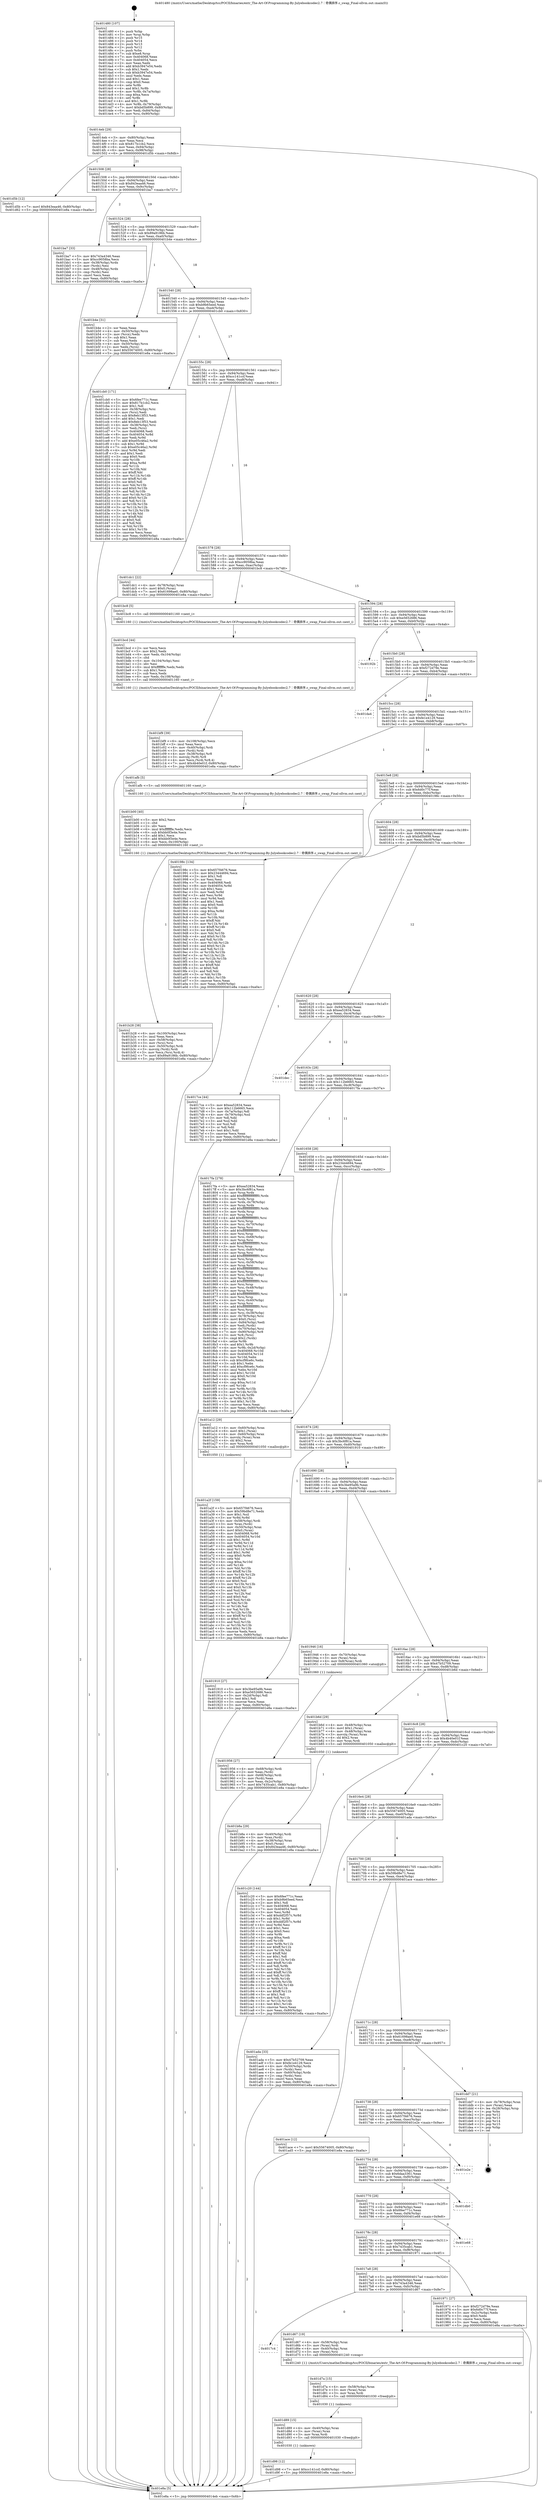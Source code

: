 digraph "0x401480" {
  label = "0x401480 (/mnt/c/Users/mathe/Desktop/tcc/POCII/binaries/extr_The-Art-Of-Programming-By-Julyebookcodec2.7：奇偶排序.c_swap_Final-ollvm.out::main(0))"
  labelloc = "t"
  node[shape=record]

  Entry [label="",width=0.3,height=0.3,shape=circle,fillcolor=black,style=filled]
  "0x4014eb" [label="{
     0x4014eb [29]\l
     | [instrs]\l
     &nbsp;&nbsp;0x4014eb \<+3\>: mov -0x80(%rbp),%eax\l
     &nbsp;&nbsp;0x4014ee \<+2\>: mov %eax,%ecx\l
     &nbsp;&nbsp;0x4014f0 \<+6\>: sub $0x817b1cb2,%ecx\l
     &nbsp;&nbsp;0x4014f6 \<+6\>: mov %eax,-0x94(%rbp)\l
     &nbsp;&nbsp;0x4014fc \<+6\>: mov %ecx,-0x98(%rbp)\l
     &nbsp;&nbsp;0x401502 \<+6\>: je 0000000000401d5b \<main+0x8db\>\l
  }"]
  "0x401d5b" [label="{
     0x401d5b [12]\l
     | [instrs]\l
     &nbsp;&nbsp;0x401d5b \<+7\>: movl $0x843eaa46,-0x80(%rbp)\l
     &nbsp;&nbsp;0x401d62 \<+5\>: jmp 0000000000401e8a \<main+0xa0a\>\l
  }"]
  "0x401508" [label="{
     0x401508 [28]\l
     | [instrs]\l
     &nbsp;&nbsp;0x401508 \<+5\>: jmp 000000000040150d \<main+0x8d\>\l
     &nbsp;&nbsp;0x40150d \<+6\>: mov -0x94(%rbp),%eax\l
     &nbsp;&nbsp;0x401513 \<+5\>: sub $0x843eaa46,%eax\l
     &nbsp;&nbsp;0x401518 \<+6\>: mov %eax,-0x9c(%rbp)\l
     &nbsp;&nbsp;0x40151e \<+6\>: je 0000000000401ba7 \<main+0x727\>\l
  }"]
  Exit [label="",width=0.3,height=0.3,shape=circle,fillcolor=black,style=filled,peripheries=2]
  "0x401ba7" [label="{
     0x401ba7 [33]\l
     | [instrs]\l
     &nbsp;&nbsp;0x401ba7 \<+5\>: mov $0x743a4346,%eax\l
     &nbsp;&nbsp;0x401bac \<+5\>: mov $0xcc9058ba,%ecx\l
     &nbsp;&nbsp;0x401bb1 \<+4\>: mov -0x38(%rbp),%rdx\l
     &nbsp;&nbsp;0x401bb5 \<+2\>: mov (%rdx),%esi\l
     &nbsp;&nbsp;0x401bb7 \<+4\>: mov -0x48(%rbp),%rdx\l
     &nbsp;&nbsp;0x401bbb \<+2\>: cmp (%rdx),%esi\l
     &nbsp;&nbsp;0x401bbd \<+3\>: cmovl %ecx,%eax\l
     &nbsp;&nbsp;0x401bc0 \<+3\>: mov %eax,-0x80(%rbp)\l
     &nbsp;&nbsp;0x401bc3 \<+5\>: jmp 0000000000401e8a \<main+0xa0a\>\l
  }"]
  "0x401524" [label="{
     0x401524 [28]\l
     | [instrs]\l
     &nbsp;&nbsp;0x401524 \<+5\>: jmp 0000000000401529 \<main+0xa9\>\l
     &nbsp;&nbsp;0x401529 \<+6\>: mov -0x94(%rbp),%eax\l
     &nbsp;&nbsp;0x40152f \<+5\>: sub $0x89a9186b,%eax\l
     &nbsp;&nbsp;0x401534 \<+6\>: mov %eax,-0xa0(%rbp)\l
     &nbsp;&nbsp;0x40153a \<+6\>: je 0000000000401b4e \<main+0x6ce\>\l
  }"]
  "0x401d98" [label="{
     0x401d98 [12]\l
     | [instrs]\l
     &nbsp;&nbsp;0x401d98 \<+7\>: movl $0xcc141ccf,-0x80(%rbp)\l
     &nbsp;&nbsp;0x401d9f \<+5\>: jmp 0000000000401e8a \<main+0xa0a\>\l
  }"]
  "0x401b4e" [label="{
     0x401b4e [31]\l
     | [instrs]\l
     &nbsp;&nbsp;0x401b4e \<+2\>: xor %eax,%eax\l
     &nbsp;&nbsp;0x401b50 \<+4\>: mov -0x50(%rbp),%rcx\l
     &nbsp;&nbsp;0x401b54 \<+2\>: mov (%rcx),%edx\l
     &nbsp;&nbsp;0x401b56 \<+3\>: sub $0x1,%eax\l
     &nbsp;&nbsp;0x401b59 \<+2\>: sub %eax,%edx\l
     &nbsp;&nbsp;0x401b5b \<+4\>: mov -0x50(%rbp),%rcx\l
     &nbsp;&nbsp;0x401b5f \<+2\>: mov %edx,(%rcx)\l
     &nbsp;&nbsp;0x401b61 \<+7\>: movl $0x55674005,-0x80(%rbp)\l
     &nbsp;&nbsp;0x401b68 \<+5\>: jmp 0000000000401e8a \<main+0xa0a\>\l
  }"]
  "0x401540" [label="{
     0x401540 [28]\l
     | [instrs]\l
     &nbsp;&nbsp;0x401540 \<+5\>: jmp 0000000000401545 \<main+0xc5\>\l
     &nbsp;&nbsp;0x401545 \<+6\>: mov -0x94(%rbp),%eax\l
     &nbsp;&nbsp;0x40154b \<+5\>: sub $0xb9b65eed,%eax\l
     &nbsp;&nbsp;0x401550 \<+6\>: mov %eax,-0xa4(%rbp)\l
     &nbsp;&nbsp;0x401556 \<+6\>: je 0000000000401cb0 \<main+0x830\>\l
  }"]
  "0x401d89" [label="{
     0x401d89 [15]\l
     | [instrs]\l
     &nbsp;&nbsp;0x401d89 \<+4\>: mov -0x40(%rbp),%rax\l
     &nbsp;&nbsp;0x401d8d \<+3\>: mov (%rax),%rax\l
     &nbsp;&nbsp;0x401d90 \<+3\>: mov %rax,%rdi\l
     &nbsp;&nbsp;0x401d93 \<+5\>: call 0000000000401030 \<free@plt\>\l
     | [calls]\l
     &nbsp;&nbsp;0x401030 \{1\} (unknown)\l
  }"]
  "0x401cb0" [label="{
     0x401cb0 [171]\l
     | [instrs]\l
     &nbsp;&nbsp;0x401cb0 \<+5\>: mov $0x6fee771c,%eax\l
     &nbsp;&nbsp;0x401cb5 \<+5\>: mov $0x817b1cb2,%ecx\l
     &nbsp;&nbsp;0x401cba \<+2\>: mov $0x1,%dl\l
     &nbsp;&nbsp;0x401cbc \<+4\>: mov -0x38(%rbp),%rsi\l
     &nbsp;&nbsp;0x401cc0 \<+2\>: mov (%rsi),%edi\l
     &nbsp;&nbsp;0x401cc2 \<+6\>: sub $0x8eb13f53,%edi\l
     &nbsp;&nbsp;0x401cc8 \<+3\>: add $0x1,%edi\l
     &nbsp;&nbsp;0x401ccb \<+6\>: add $0x8eb13f53,%edi\l
     &nbsp;&nbsp;0x401cd1 \<+4\>: mov -0x38(%rbp),%rsi\l
     &nbsp;&nbsp;0x401cd5 \<+2\>: mov %edi,(%rsi)\l
     &nbsp;&nbsp;0x401cd7 \<+7\>: mov 0x404068,%edi\l
     &nbsp;&nbsp;0x401cde \<+8\>: mov 0x404054,%r8d\l
     &nbsp;&nbsp;0x401ce6 \<+3\>: mov %edi,%r9d\l
     &nbsp;&nbsp;0x401ce9 \<+7\>: add $0xe05c46a2,%r9d\l
     &nbsp;&nbsp;0x401cf0 \<+4\>: sub $0x1,%r9d\l
     &nbsp;&nbsp;0x401cf4 \<+7\>: sub $0xe05c46a2,%r9d\l
     &nbsp;&nbsp;0x401cfb \<+4\>: imul %r9d,%edi\l
     &nbsp;&nbsp;0x401cff \<+3\>: and $0x1,%edi\l
     &nbsp;&nbsp;0x401d02 \<+3\>: cmp $0x0,%edi\l
     &nbsp;&nbsp;0x401d05 \<+4\>: sete %r10b\l
     &nbsp;&nbsp;0x401d09 \<+4\>: cmp $0xa,%r8d\l
     &nbsp;&nbsp;0x401d0d \<+4\>: setl %r11b\l
     &nbsp;&nbsp;0x401d11 \<+3\>: mov %r10b,%bl\l
     &nbsp;&nbsp;0x401d14 \<+3\>: xor $0xff,%bl\l
     &nbsp;&nbsp;0x401d17 \<+3\>: mov %r11b,%r14b\l
     &nbsp;&nbsp;0x401d1a \<+4\>: xor $0xff,%r14b\l
     &nbsp;&nbsp;0x401d1e \<+3\>: xor $0x0,%dl\l
     &nbsp;&nbsp;0x401d21 \<+3\>: mov %bl,%r15b\l
     &nbsp;&nbsp;0x401d24 \<+4\>: and $0x0,%r15b\l
     &nbsp;&nbsp;0x401d28 \<+3\>: and %dl,%r10b\l
     &nbsp;&nbsp;0x401d2b \<+3\>: mov %r14b,%r12b\l
     &nbsp;&nbsp;0x401d2e \<+4\>: and $0x0,%r12b\l
     &nbsp;&nbsp;0x401d32 \<+3\>: and %dl,%r11b\l
     &nbsp;&nbsp;0x401d35 \<+3\>: or %r10b,%r15b\l
     &nbsp;&nbsp;0x401d38 \<+3\>: or %r11b,%r12b\l
     &nbsp;&nbsp;0x401d3b \<+3\>: xor %r12b,%r15b\l
     &nbsp;&nbsp;0x401d3e \<+3\>: or %r14b,%bl\l
     &nbsp;&nbsp;0x401d41 \<+3\>: xor $0xff,%bl\l
     &nbsp;&nbsp;0x401d44 \<+3\>: or $0x0,%dl\l
     &nbsp;&nbsp;0x401d47 \<+2\>: and %dl,%bl\l
     &nbsp;&nbsp;0x401d49 \<+3\>: or %bl,%r15b\l
     &nbsp;&nbsp;0x401d4c \<+4\>: test $0x1,%r15b\l
     &nbsp;&nbsp;0x401d50 \<+3\>: cmovne %ecx,%eax\l
     &nbsp;&nbsp;0x401d53 \<+3\>: mov %eax,-0x80(%rbp)\l
     &nbsp;&nbsp;0x401d56 \<+5\>: jmp 0000000000401e8a \<main+0xa0a\>\l
  }"]
  "0x40155c" [label="{
     0x40155c [28]\l
     | [instrs]\l
     &nbsp;&nbsp;0x40155c \<+5\>: jmp 0000000000401561 \<main+0xe1\>\l
     &nbsp;&nbsp;0x401561 \<+6\>: mov -0x94(%rbp),%eax\l
     &nbsp;&nbsp;0x401567 \<+5\>: sub $0xcc141ccf,%eax\l
     &nbsp;&nbsp;0x40156c \<+6\>: mov %eax,-0xa8(%rbp)\l
     &nbsp;&nbsp;0x401572 \<+6\>: je 0000000000401dc1 \<main+0x941\>\l
  }"]
  "0x401d7a" [label="{
     0x401d7a [15]\l
     | [instrs]\l
     &nbsp;&nbsp;0x401d7a \<+4\>: mov -0x58(%rbp),%rax\l
     &nbsp;&nbsp;0x401d7e \<+3\>: mov (%rax),%rax\l
     &nbsp;&nbsp;0x401d81 \<+3\>: mov %rax,%rdi\l
     &nbsp;&nbsp;0x401d84 \<+5\>: call 0000000000401030 \<free@plt\>\l
     | [calls]\l
     &nbsp;&nbsp;0x401030 \{1\} (unknown)\l
  }"]
  "0x401dc1" [label="{
     0x401dc1 [22]\l
     | [instrs]\l
     &nbsp;&nbsp;0x401dc1 \<+4\>: mov -0x78(%rbp),%rax\l
     &nbsp;&nbsp;0x401dc5 \<+6\>: movl $0x0,(%rax)\l
     &nbsp;&nbsp;0x401dcb \<+7\>: movl $0x61698ae0,-0x80(%rbp)\l
     &nbsp;&nbsp;0x401dd2 \<+5\>: jmp 0000000000401e8a \<main+0xa0a\>\l
  }"]
  "0x401578" [label="{
     0x401578 [28]\l
     | [instrs]\l
     &nbsp;&nbsp;0x401578 \<+5\>: jmp 000000000040157d \<main+0xfd\>\l
     &nbsp;&nbsp;0x40157d \<+6\>: mov -0x94(%rbp),%eax\l
     &nbsp;&nbsp;0x401583 \<+5\>: sub $0xcc9058ba,%eax\l
     &nbsp;&nbsp;0x401588 \<+6\>: mov %eax,-0xac(%rbp)\l
     &nbsp;&nbsp;0x40158e \<+6\>: je 0000000000401bc8 \<main+0x748\>\l
  }"]
  "0x4017c4" [label="{
     0x4017c4\l
  }", style=dashed]
  "0x401bc8" [label="{
     0x401bc8 [5]\l
     | [instrs]\l
     &nbsp;&nbsp;0x401bc8 \<+5\>: call 0000000000401160 \<next_i\>\l
     | [calls]\l
     &nbsp;&nbsp;0x401160 \{1\} (/mnt/c/Users/mathe/Desktop/tcc/POCII/binaries/extr_The-Art-Of-Programming-By-Julyebookcodec2.7：奇偶排序.c_swap_Final-ollvm.out::next_i)\l
  }"]
  "0x401594" [label="{
     0x401594 [28]\l
     | [instrs]\l
     &nbsp;&nbsp;0x401594 \<+5\>: jmp 0000000000401599 \<main+0x119\>\l
     &nbsp;&nbsp;0x401599 \<+6\>: mov -0x94(%rbp),%eax\l
     &nbsp;&nbsp;0x40159f \<+5\>: sub $0xe5652686,%eax\l
     &nbsp;&nbsp;0x4015a4 \<+6\>: mov %eax,-0xb0(%rbp)\l
     &nbsp;&nbsp;0x4015aa \<+6\>: je 000000000040192b \<main+0x4ab\>\l
  }"]
  "0x401d67" [label="{
     0x401d67 [19]\l
     | [instrs]\l
     &nbsp;&nbsp;0x401d67 \<+4\>: mov -0x58(%rbp),%rax\l
     &nbsp;&nbsp;0x401d6b \<+3\>: mov (%rax),%rdi\l
     &nbsp;&nbsp;0x401d6e \<+4\>: mov -0x40(%rbp),%rax\l
     &nbsp;&nbsp;0x401d72 \<+3\>: mov (%rax),%rsi\l
     &nbsp;&nbsp;0x401d75 \<+5\>: call 0000000000401240 \<swap\>\l
     | [calls]\l
     &nbsp;&nbsp;0x401240 \{1\} (/mnt/c/Users/mathe/Desktop/tcc/POCII/binaries/extr_The-Art-Of-Programming-By-Julyebookcodec2.7：奇偶排序.c_swap_Final-ollvm.out::swap)\l
  }"]
  "0x40192b" [label="{
     0x40192b\l
  }", style=dashed]
  "0x4015b0" [label="{
     0x4015b0 [28]\l
     | [instrs]\l
     &nbsp;&nbsp;0x4015b0 \<+5\>: jmp 00000000004015b5 \<main+0x135\>\l
     &nbsp;&nbsp;0x4015b5 \<+6\>: mov -0x94(%rbp),%eax\l
     &nbsp;&nbsp;0x4015bb \<+5\>: sub $0xf272d79e,%eax\l
     &nbsp;&nbsp;0x4015c0 \<+6\>: mov %eax,-0xb4(%rbp)\l
     &nbsp;&nbsp;0x4015c6 \<+6\>: je 0000000000401da4 \<main+0x924\>\l
  }"]
  "0x401bf9" [label="{
     0x401bf9 [39]\l
     | [instrs]\l
     &nbsp;&nbsp;0x401bf9 \<+6\>: mov -0x108(%rbp),%ecx\l
     &nbsp;&nbsp;0x401bff \<+3\>: imul %eax,%ecx\l
     &nbsp;&nbsp;0x401c02 \<+4\>: mov -0x40(%rbp),%rdi\l
     &nbsp;&nbsp;0x401c06 \<+3\>: mov (%rdi),%rdi\l
     &nbsp;&nbsp;0x401c09 \<+4\>: mov -0x38(%rbp),%r8\l
     &nbsp;&nbsp;0x401c0d \<+3\>: movslq (%r8),%r8\l
     &nbsp;&nbsp;0x401c10 \<+4\>: mov %ecx,(%rdi,%r8,4)\l
     &nbsp;&nbsp;0x401c14 \<+7\>: movl $0x4b40e01f,-0x80(%rbp)\l
     &nbsp;&nbsp;0x401c1b \<+5\>: jmp 0000000000401e8a \<main+0xa0a\>\l
  }"]
  "0x401da4" [label="{
     0x401da4\l
  }", style=dashed]
  "0x4015cc" [label="{
     0x4015cc [28]\l
     | [instrs]\l
     &nbsp;&nbsp;0x4015cc \<+5\>: jmp 00000000004015d1 \<main+0x151\>\l
     &nbsp;&nbsp;0x4015d1 \<+6\>: mov -0x94(%rbp),%eax\l
     &nbsp;&nbsp;0x4015d7 \<+5\>: sub $0xfe1e4129,%eax\l
     &nbsp;&nbsp;0x4015dc \<+6\>: mov %eax,-0xb8(%rbp)\l
     &nbsp;&nbsp;0x4015e2 \<+6\>: je 0000000000401afb \<main+0x67b\>\l
  }"]
  "0x401bcd" [label="{
     0x401bcd [44]\l
     | [instrs]\l
     &nbsp;&nbsp;0x401bcd \<+2\>: xor %ecx,%ecx\l
     &nbsp;&nbsp;0x401bcf \<+5\>: mov $0x2,%edx\l
     &nbsp;&nbsp;0x401bd4 \<+6\>: mov %edx,-0x104(%rbp)\l
     &nbsp;&nbsp;0x401bda \<+1\>: cltd\l
     &nbsp;&nbsp;0x401bdb \<+6\>: mov -0x104(%rbp),%esi\l
     &nbsp;&nbsp;0x401be1 \<+2\>: idiv %esi\l
     &nbsp;&nbsp;0x401be3 \<+6\>: imul $0xfffffffe,%edx,%edx\l
     &nbsp;&nbsp;0x401be9 \<+3\>: sub $0x1,%ecx\l
     &nbsp;&nbsp;0x401bec \<+2\>: sub %ecx,%edx\l
     &nbsp;&nbsp;0x401bee \<+6\>: mov %edx,-0x108(%rbp)\l
     &nbsp;&nbsp;0x401bf4 \<+5\>: call 0000000000401160 \<next_i\>\l
     | [calls]\l
     &nbsp;&nbsp;0x401160 \{1\} (/mnt/c/Users/mathe/Desktop/tcc/POCII/binaries/extr_The-Art-Of-Programming-By-Julyebookcodec2.7：奇偶排序.c_swap_Final-ollvm.out::next_i)\l
  }"]
  "0x401afb" [label="{
     0x401afb [5]\l
     | [instrs]\l
     &nbsp;&nbsp;0x401afb \<+5\>: call 0000000000401160 \<next_i\>\l
     | [calls]\l
     &nbsp;&nbsp;0x401160 \{1\} (/mnt/c/Users/mathe/Desktop/tcc/POCII/binaries/extr_The-Art-Of-Programming-By-Julyebookcodec2.7：奇偶排序.c_swap_Final-ollvm.out::next_i)\l
  }"]
  "0x4015e8" [label="{
     0x4015e8 [28]\l
     | [instrs]\l
     &nbsp;&nbsp;0x4015e8 \<+5\>: jmp 00000000004015ed \<main+0x16d\>\l
     &nbsp;&nbsp;0x4015ed \<+6\>: mov -0x94(%rbp),%eax\l
     &nbsp;&nbsp;0x4015f3 \<+5\>: sub $0x6d0c77f,%eax\l
     &nbsp;&nbsp;0x4015f8 \<+6\>: mov %eax,-0xbc(%rbp)\l
     &nbsp;&nbsp;0x4015fe \<+6\>: je 000000000040198c \<main+0x50c\>\l
  }"]
  "0x401b8a" [label="{
     0x401b8a [29]\l
     | [instrs]\l
     &nbsp;&nbsp;0x401b8a \<+4\>: mov -0x40(%rbp),%rdi\l
     &nbsp;&nbsp;0x401b8e \<+3\>: mov %rax,(%rdi)\l
     &nbsp;&nbsp;0x401b91 \<+4\>: mov -0x38(%rbp),%rax\l
     &nbsp;&nbsp;0x401b95 \<+6\>: movl $0x0,(%rax)\l
     &nbsp;&nbsp;0x401b9b \<+7\>: movl $0x843eaa46,-0x80(%rbp)\l
     &nbsp;&nbsp;0x401ba2 \<+5\>: jmp 0000000000401e8a \<main+0xa0a\>\l
  }"]
  "0x40198c" [label="{
     0x40198c [134]\l
     | [instrs]\l
     &nbsp;&nbsp;0x40198c \<+5\>: mov $0x657f4676,%eax\l
     &nbsp;&nbsp;0x401991 \<+5\>: mov $0x23444694,%ecx\l
     &nbsp;&nbsp;0x401996 \<+2\>: mov $0x1,%dl\l
     &nbsp;&nbsp;0x401998 \<+2\>: xor %esi,%esi\l
     &nbsp;&nbsp;0x40199a \<+7\>: mov 0x404068,%edi\l
     &nbsp;&nbsp;0x4019a1 \<+8\>: mov 0x404054,%r8d\l
     &nbsp;&nbsp;0x4019a9 \<+3\>: sub $0x1,%esi\l
     &nbsp;&nbsp;0x4019ac \<+3\>: mov %edi,%r9d\l
     &nbsp;&nbsp;0x4019af \<+3\>: add %esi,%r9d\l
     &nbsp;&nbsp;0x4019b2 \<+4\>: imul %r9d,%edi\l
     &nbsp;&nbsp;0x4019b6 \<+3\>: and $0x1,%edi\l
     &nbsp;&nbsp;0x4019b9 \<+3\>: cmp $0x0,%edi\l
     &nbsp;&nbsp;0x4019bc \<+4\>: sete %r10b\l
     &nbsp;&nbsp;0x4019c0 \<+4\>: cmp $0xa,%r8d\l
     &nbsp;&nbsp;0x4019c4 \<+4\>: setl %r11b\l
     &nbsp;&nbsp;0x4019c8 \<+3\>: mov %r10b,%bl\l
     &nbsp;&nbsp;0x4019cb \<+3\>: xor $0xff,%bl\l
     &nbsp;&nbsp;0x4019ce \<+3\>: mov %r11b,%r14b\l
     &nbsp;&nbsp;0x4019d1 \<+4\>: xor $0xff,%r14b\l
     &nbsp;&nbsp;0x4019d5 \<+3\>: xor $0x0,%dl\l
     &nbsp;&nbsp;0x4019d8 \<+3\>: mov %bl,%r15b\l
     &nbsp;&nbsp;0x4019db \<+4\>: and $0x0,%r15b\l
     &nbsp;&nbsp;0x4019df \<+3\>: and %dl,%r10b\l
     &nbsp;&nbsp;0x4019e2 \<+3\>: mov %r14b,%r12b\l
     &nbsp;&nbsp;0x4019e5 \<+4\>: and $0x0,%r12b\l
     &nbsp;&nbsp;0x4019e9 \<+3\>: and %dl,%r11b\l
     &nbsp;&nbsp;0x4019ec \<+3\>: or %r10b,%r15b\l
     &nbsp;&nbsp;0x4019ef \<+3\>: or %r11b,%r12b\l
     &nbsp;&nbsp;0x4019f2 \<+3\>: xor %r12b,%r15b\l
     &nbsp;&nbsp;0x4019f5 \<+3\>: or %r14b,%bl\l
     &nbsp;&nbsp;0x4019f8 \<+3\>: xor $0xff,%bl\l
     &nbsp;&nbsp;0x4019fb \<+3\>: or $0x0,%dl\l
     &nbsp;&nbsp;0x4019fe \<+2\>: and %dl,%bl\l
     &nbsp;&nbsp;0x401a00 \<+3\>: or %bl,%r15b\l
     &nbsp;&nbsp;0x401a03 \<+4\>: test $0x1,%r15b\l
     &nbsp;&nbsp;0x401a07 \<+3\>: cmovne %ecx,%eax\l
     &nbsp;&nbsp;0x401a0a \<+3\>: mov %eax,-0x80(%rbp)\l
     &nbsp;&nbsp;0x401a0d \<+5\>: jmp 0000000000401e8a \<main+0xa0a\>\l
  }"]
  "0x401604" [label="{
     0x401604 [28]\l
     | [instrs]\l
     &nbsp;&nbsp;0x401604 \<+5\>: jmp 0000000000401609 \<main+0x189\>\l
     &nbsp;&nbsp;0x401609 \<+6\>: mov -0x94(%rbp),%eax\l
     &nbsp;&nbsp;0x40160f \<+5\>: sub $0xbd5b899,%eax\l
     &nbsp;&nbsp;0x401614 \<+6\>: mov %eax,-0xc0(%rbp)\l
     &nbsp;&nbsp;0x40161a \<+6\>: je 00000000004017ce \<main+0x34e\>\l
  }"]
  "0x401b28" [label="{
     0x401b28 [38]\l
     | [instrs]\l
     &nbsp;&nbsp;0x401b28 \<+6\>: mov -0x100(%rbp),%ecx\l
     &nbsp;&nbsp;0x401b2e \<+3\>: imul %eax,%ecx\l
     &nbsp;&nbsp;0x401b31 \<+4\>: mov -0x58(%rbp),%rsi\l
     &nbsp;&nbsp;0x401b35 \<+3\>: mov (%rsi),%rsi\l
     &nbsp;&nbsp;0x401b38 \<+4\>: mov -0x50(%rbp),%rdi\l
     &nbsp;&nbsp;0x401b3c \<+3\>: movslq (%rdi),%rdi\l
     &nbsp;&nbsp;0x401b3f \<+3\>: mov %ecx,(%rsi,%rdi,4)\l
     &nbsp;&nbsp;0x401b42 \<+7\>: movl $0x89a9186b,-0x80(%rbp)\l
     &nbsp;&nbsp;0x401b49 \<+5\>: jmp 0000000000401e8a \<main+0xa0a\>\l
  }"]
  "0x4017ce" [label="{
     0x4017ce [44]\l
     | [instrs]\l
     &nbsp;&nbsp;0x4017ce \<+5\>: mov $0xea52834,%eax\l
     &nbsp;&nbsp;0x4017d3 \<+5\>: mov $0x112b6665,%ecx\l
     &nbsp;&nbsp;0x4017d8 \<+3\>: mov -0x7a(%rbp),%dl\l
     &nbsp;&nbsp;0x4017db \<+4\>: mov -0x79(%rbp),%sil\l
     &nbsp;&nbsp;0x4017df \<+3\>: mov %dl,%dil\l
     &nbsp;&nbsp;0x4017e2 \<+3\>: and %sil,%dil\l
     &nbsp;&nbsp;0x4017e5 \<+3\>: xor %sil,%dl\l
     &nbsp;&nbsp;0x4017e8 \<+3\>: or %dl,%dil\l
     &nbsp;&nbsp;0x4017eb \<+4\>: test $0x1,%dil\l
     &nbsp;&nbsp;0x4017ef \<+3\>: cmovne %ecx,%eax\l
     &nbsp;&nbsp;0x4017f2 \<+3\>: mov %eax,-0x80(%rbp)\l
     &nbsp;&nbsp;0x4017f5 \<+5\>: jmp 0000000000401e8a \<main+0xa0a\>\l
  }"]
  "0x401620" [label="{
     0x401620 [28]\l
     | [instrs]\l
     &nbsp;&nbsp;0x401620 \<+5\>: jmp 0000000000401625 \<main+0x1a5\>\l
     &nbsp;&nbsp;0x401625 \<+6\>: mov -0x94(%rbp),%eax\l
     &nbsp;&nbsp;0x40162b \<+5\>: sub $0xea52834,%eax\l
     &nbsp;&nbsp;0x401630 \<+6\>: mov %eax,-0xc4(%rbp)\l
     &nbsp;&nbsp;0x401636 \<+6\>: je 0000000000401dec \<main+0x96c\>\l
  }"]
  "0x401e8a" [label="{
     0x401e8a [5]\l
     | [instrs]\l
     &nbsp;&nbsp;0x401e8a \<+5\>: jmp 00000000004014eb \<main+0x6b\>\l
  }"]
  "0x401480" [label="{
     0x401480 [107]\l
     | [instrs]\l
     &nbsp;&nbsp;0x401480 \<+1\>: push %rbp\l
     &nbsp;&nbsp;0x401481 \<+3\>: mov %rsp,%rbp\l
     &nbsp;&nbsp;0x401484 \<+2\>: push %r15\l
     &nbsp;&nbsp;0x401486 \<+2\>: push %r14\l
     &nbsp;&nbsp;0x401488 \<+2\>: push %r13\l
     &nbsp;&nbsp;0x40148a \<+2\>: push %r12\l
     &nbsp;&nbsp;0x40148c \<+1\>: push %rbx\l
     &nbsp;&nbsp;0x40148d \<+7\>: sub $0xe8,%rsp\l
     &nbsp;&nbsp;0x401494 \<+7\>: mov 0x404068,%eax\l
     &nbsp;&nbsp;0x40149b \<+7\>: mov 0x404054,%ecx\l
     &nbsp;&nbsp;0x4014a2 \<+2\>: mov %eax,%edx\l
     &nbsp;&nbsp;0x4014a4 \<+6\>: add $0xb3947e54,%edx\l
     &nbsp;&nbsp;0x4014aa \<+3\>: sub $0x1,%edx\l
     &nbsp;&nbsp;0x4014ad \<+6\>: sub $0xb3947e54,%edx\l
     &nbsp;&nbsp;0x4014b3 \<+3\>: imul %edx,%eax\l
     &nbsp;&nbsp;0x4014b6 \<+3\>: and $0x1,%eax\l
     &nbsp;&nbsp;0x4014b9 \<+3\>: cmp $0x0,%eax\l
     &nbsp;&nbsp;0x4014bc \<+4\>: sete %r8b\l
     &nbsp;&nbsp;0x4014c0 \<+4\>: and $0x1,%r8b\l
     &nbsp;&nbsp;0x4014c4 \<+4\>: mov %r8b,-0x7a(%rbp)\l
     &nbsp;&nbsp;0x4014c8 \<+3\>: cmp $0xa,%ecx\l
     &nbsp;&nbsp;0x4014cb \<+4\>: setl %r8b\l
     &nbsp;&nbsp;0x4014cf \<+4\>: and $0x1,%r8b\l
     &nbsp;&nbsp;0x4014d3 \<+4\>: mov %r8b,-0x79(%rbp)\l
     &nbsp;&nbsp;0x4014d7 \<+7\>: movl $0xbd5b899,-0x80(%rbp)\l
     &nbsp;&nbsp;0x4014de \<+6\>: mov %edi,-0x84(%rbp)\l
     &nbsp;&nbsp;0x4014e4 \<+7\>: mov %rsi,-0x90(%rbp)\l
  }"]
  "0x401b00" [label="{
     0x401b00 [40]\l
     | [instrs]\l
     &nbsp;&nbsp;0x401b00 \<+5\>: mov $0x2,%ecx\l
     &nbsp;&nbsp;0x401b05 \<+1\>: cltd\l
     &nbsp;&nbsp;0x401b06 \<+2\>: idiv %ecx\l
     &nbsp;&nbsp;0x401b08 \<+6\>: imul $0xfffffffe,%edx,%ecx\l
     &nbsp;&nbsp;0x401b0e \<+6\>: sub $0xbb0f3e4e,%ecx\l
     &nbsp;&nbsp;0x401b14 \<+3\>: add $0x1,%ecx\l
     &nbsp;&nbsp;0x401b17 \<+6\>: add $0xbb0f3e4e,%ecx\l
     &nbsp;&nbsp;0x401b1d \<+6\>: mov %ecx,-0x100(%rbp)\l
     &nbsp;&nbsp;0x401b23 \<+5\>: call 0000000000401160 \<next_i\>\l
     | [calls]\l
     &nbsp;&nbsp;0x401160 \{1\} (/mnt/c/Users/mathe/Desktop/tcc/POCII/binaries/extr_The-Art-Of-Programming-By-Julyebookcodec2.7：奇偶排序.c_swap_Final-ollvm.out::next_i)\l
  }"]
  "0x401dec" [label="{
     0x401dec\l
  }", style=dashed]
  "0x40163c" [label="{
     0x40163c [28]\l
     | [instrs]\l
     &nbsp;&nbsp;0x40163c \<+5\>: jmp 0000000000401641 \<main+0x1c1\>\l
     &nbsp;&nbsp;0x401641 \<+6\>: mov -0x94(%rbp),%eax\l
     &nbsp;&nbsp;0x401647 \<+5\>: sub $0x112b6665,%eax\l
     &nbsp;&nbsp;0x40164c \<+6\>: mov %eax,-0xc8(%rbp)\l
     &nbsp;&nbsp;0x401652 \<+6\>: je 00000000004017fa \<main+0x37a\>\l
  }"]
  "0x401a2f" [label="{
     0x401a2f [159]\l
     | [instrs]\l
     &nbsp;&nbsp;0x401a2f \<+5\>: mov $0x657f4676,%ecx\l
     &nbsp;&nbsp;0x401a34 \<+5\>: mov $0x59bd8e71,%edx\l
     &nbsp;&nbsp;0x401a39 \<+3\>: mov $0x1,%sil\l
     &nbsp;&nbsp;0x401a3c \<+3\>: xor %r8d,%r8d\l
     &nbsp;&nbsp;0x401a3f \<+4\>: mov -0x58(%rbp),%rdi\l
     &nbsp;&nbsp;0x401a43 \<+3\>: mov %rax,(%rdi)\l
     &nbsp;&nbsp;0x401a46 \<+4\>: mov -0x50(%rbp),%rax\l
     &nbsp;&nbsp;0x401a4a \<+6\>: movl $0x0,(%rax)\l
     &nbsp;&nbsp;0x401a50 \<+8\>: mov 0x404068,%r9d\l
     &nbsp;&nbsp;0x401a58 \<+8\>: mov 0x404054,%r10d\l
     &nbsp;&nbsp;0x401a60 \<+4\>: sub $0x1,%r8d\l
     &nbsp;&nbsp;0x401a64 \<+3\>: mov %r9d,%r11d\l
     &nbsp;&nbsp;0x401a67 \<+3\>: add %r8d,%r11d\l
     &nbsp;&nbsp;0x401a6a \<+4\>: imul %r11d,%r9d\l
     &nbsp;&nbsp;0x401a6e \<+4\>: and $0x1,%r9d\l
     &nbsp;&nbsp;0x401a72 \<+4\>: cmp $0x0,%r9d\l
     &nbsp;&nbsp;0x401a76 \<+3\>: sete %bl\l
     &nbsp;&nbsp;0x401a79 \<+4\>: cmp $0xa,%r10d\l
     &nbsp;&nbsp;0x401a7d \<+4\>: setl %r14b\l
     &nbsp;&nbsp;0x401a81 \<+3\>: mov %bl,%r15b\l
     &nbsp;&nbsp;0x401a84 \<+4\>: xor $0xff,%r15b\l
     &nbsp;&nbsp;0x401a88 \<+3\>: mov %r14b,%r12b\l
     &nbsp;&nbsp;0x401a8b \<+4\>: xor $0xff,%r12b\l
     &nbsp;&nbsp;0x401a8f \<+4\>: xor $0x0,%sil\l
     &nbsp;&nbsp;0x401a93 \<+3\>: mov %r15b,%r13b\l
     &nbsp;&nbsp;0x401a96 \<+4\>: and $0x0,%r13b\l
     &nbsp;&nbsp;0x401a9a \<+3\>: and %sil,%bl\l
     &nbsp;&nbsp;0x401a9d \<+3\>: mov %r12b,%al\l
     &nbsp;&nbsp;0x401aa0 \<+2\>: and $0x0,%al\l
     &nbsp;&nbsp;0x401aa2 \<+3\>: and %sil,%r14b\l
     &nbsp;&nbsp;0x401aa5 \<+3\>: or %bl,%r13b\l
     &nbsp;&nbsp;0x401aa8 \<+3\>: or %r14b,%al\l
     &nbsp;&nbsp;0x401aab \<+3\>: xor %al,%r13b\l
     &nbsp;&nbsp;0x401aae \<+3\>: or %r12b,%r15b\l
     &nbsp;&nbsp;0x401ab1 \<+4\>: xor $0xff,%r15b\l
     &nbsp;&nbsp;0x401ab5 \<+4\>: or $0x0,%sil\l
     &nbsp;&nbsp;0x401ab9 \<+3\>: and %sil,%r15b\l
     &nbsp;&nbsp;0x401abc \<+3\>: or %r15b,%r13b\l
     &nbsp;&nbsp;0x401abf \<+4\>: test $0x1,%r13b\l
     &nbsp;&nbsp;0x401ac3 \<+3\>: cmovne %edx,%ecx\l
     &nbsp;&nbsp;0x401ac6 \<+3\>: mov %ecx,-0x80(%rbp)\l
     &nbsp;&nbsp;0x401ac9 \<+5\>: jmp 0000000000401e8a \<main+0xa0a\>\l
  }"]
  "0x4017fa" [label="{
     0x4017fa [278]\l
     | [instrs]\l
     &nbsp;&nbsp;0x4017fa \<+5\>: mov $0xea52834,%eax\l
     &nbsp;&nbsp;0x4017ff \<+5\>: mov $0x3bc6f81a,%ecx\l
     &nbsp;&nbsp;0x401804 \<+3\>: mov %rsp,%rdx\l
     &nbsp;&nbsp;0x401807 \<+4\>: add $0xfffffffffffffff0,%rdx\l
     &nbsp;&nbsp;0x40180b \<+3\>: mov %rdx,%rsp\l
     &nbsp;&nbsp;0x40180e \<+4\>: mov %rdx,-0x78(%rbp)\l
     &nbsp;&nbsp;0x401812 \<+3\>: mov %rsp,%rdx\l
     &nbsp;&nbsp;0x401815 \<+4\>: add $0xfffffffffffffff0,%rdx\l
     &nbsp;&nbsp;0x401819 \<+3\>: mov %rdx,%rsp\l
     &nbsp;&nbsp;0x40181c \<+3\>: mov %rsp,%rsi\l
     &nbsp;&nbsp;0x40181f \<+4\>: add $0xfffffffffffffff0,%rsi\l
     &nbsp;&nbsp;0x401823 \<+3\>: mov %rsi,%rsp\l
     &nbsp;&nbsp;0x401826 \<+4\>: mov %rsi,-0x70(%rbp)\l
     &nbsp;&nbsp;0x40182a \<+3\>: mov %rsp,%rsi\l
     &nbsp;&nbsp;0x40182d \<+4\>: add $0xfffffffffffffff0,%rsi\l
     &nbsp;&nbsp;0x401831 \<+3\>: mov %rsi,%rsp\l
     &nbsp;&nbsp;0x401834 \<+4\>: mov %rsi,-0x68(%rbp)\l
     &nbsp;&nbsp;0x401838 \<+3\>: mov %rsp,%rsi\l
     &nbsp;&nbsp;0x40183b \<+4\>: add $0xfffffffffffffff0,%rsi\l
     &nbsp;&nbsp;0x40183f \<+3\>: mov %rsi,%rsp\l
     &nbsp;&nbsp;0x401842 \<+4\>: mov %rsi,-0x60(%rbp)\l
     &nbsp;&nbsp;0x401846 \<+3\>: mov %rsp,%rsi\l
     &nbsp;&nbsp;0x401849 \<+4\>: add $0xfffffffffffffff0,%rsi\l
     &nbsp;&nbsp;0x40184d \<+3\>: mov %rsi,%rsp\l
     &nbsp;&nbsp;0x401850 \<+4\>: mov %rsi,-0x58(%rbp)\l
     &nbsp;&nbsp;0x401854 \<+3\>: mov %rsp,%rsi\l
     &nbsp;&nbsp;0x401857 \<+4\>: add $0xfffffffffffffff0,%rsi\l
     &nbsp;&nbsp;0x40185b \<+3\>: mov %rsi,%rsp\l
     &nbsp;&nbsp;0x40185e \<+4\>: mov %rsi,-0x50(%rbp)\l
     &nbsp;&nbsp;0x401862 \<+3\>: mov %rsp,%rsi\l
     &nbsp;&nbsp;0x401865 \<+4\>: add $0xfffffffffffffff0,%rsi\l
     &nbsp;&nbsp;0x401869 \<+3\>: mov %rsi,%rsp\l
     &nbsp;&nbsp;0x40186c \<+4\>: mov %rsi,-0x48(%rbp)\l
     &nbsp;&nbsp;0x401870 \<+3\>: mov %rsp,%rsi\l
     &nbsp;&nbsp;0x401873 \<+4\>: add $0xfffffffffffffff0,%rsi\l
     &nbsp;&nbsp;0x401877 \<+3\>: mov %rsi,%rsp\l
     &nbsp;&nbsp;0x40187a \<+4\>: mov %rsi,-0x40(%rbp)\l
     &nbsp;&nbsp;0x40187e \<+3\>: mov %rsp,%rsi\l
     &nbsp;&nbsp;0x401881 \<+4\>: add $0xfffffffffffffff0,%rsi\l
     &nbsp;&nbsp;0x401885 \<+3\>: mov %rsi,%rsp\l
     &nbsp;&nbsp;0x401888 \<+4\>: mov %rsi,-0x38(%rbp)\l
     &nbsp;&nbsp;0x40188c \<+4\>: mov -0x78(%rbp),%rsi\l
     &nbsp;&nbsp;0x401890 \<+6\>: movl $0x0,(%rsi)\l
     &nbsp;&nbsp;0x401896 \<+6\>: mov -0x84(%rbp),%edi\l
     &nbsp;&nbsp;0x40189c \<+2\>: mov %edi,(%rdx)\l
     &nbsp;&nbsp;0x40189e \<+4\>: mov -0x70(%rbp),%rsi\l
     &nbsp;&nbsp;0x4018a2 \<+7\>: mov -0x90(%rbp),%r8\l
     &nbsp;&nbsp;0x4018a9 \<+3\>: mov %r8,(%rsi)\l
     &nbsp;&nbsp;0x4018ac \<+3\>: cmpl $0x2,(%rdx)\l
     &nbsp;&nbsp;0x4018af \<+4\>: setne %r9b\l
     &nbsp;&nbsp;0x4018b3 \<+4\>: and $0x1,%r9b\l
     &nbsp;&nbsp;0x4018b7 \<+4\>: mov %r9b,-0x2d(%rbp)\l
     &nbsp;&nbsp;0x4018bb \<+8\>: mov 0x404068,%r10d\l
     &nbsp;&nbsp;0x4018c3 \<+8\>: mov 0x404054,%r11d\l
     &nbsp;&nbsp;0x4018cb \<+3\>: mov %r10d,%ebx\l
     &nbsp;&nbsp;0x4018ce \<+6\>: sub $0xcf9fce6c,%ebx\l
     &nbsp;&nbsp;0x4018d4 \<+3\>: sub $0x1,%ebx\l
     &nbsp;&nbsp;0x4018d7 \<+6\>: add $0xcf9fce6c,%ebx\l
     &nbsp;&nbsp;0x4018dd \<+4\>: imul %ebx,%r10d\l
     &nbsp;&nbsp;0x4018e1 \<+4\>: and $0x1,%r10d\l
     &nbsp;&nbsp;0x4018e5 \<+4\>: cmp $0x0,%r10d\l
     &nbsp;&nbsp;0x4018e9 \<+4\>: sete %r9b\l
     &nbsp;&nbsp;0x4018ed \<+4\>: cmp $0xa,%r11d\l
     &nbsp;&nbsp;0x4018f1 \<+4\>: setl %r14b\l
     &nbsp;&nbsp;0x4018f5 \<+3\>: mov %r9b,%r15b\l
     &nbsp;&nbsp;0x4018f8 \<+3\>: and %r14b,%r15b\l
     &nbsp;&nbsp;0x4018fb \<+3\>: xor %r14b,%r9b\l
     &nbsp;&nbsp;0x4018fe \<+3\>: or %r9b,%r15b\l
     &nbsp;&nbsp;0x401901 \<+4\>: test $0x1,%r15b\l
     &nbsp;&nbsp;0x401905 \<+3\>: cmovne %ecx,%eax\l
     &nbsp;&nbsp;0x401908 \<+3\>: mov %eax,-0x80(%rbp)\l
     &nbsp;&nbsp;0x40190b \<+5\>: jmp 0000000000401e8a \<main+0xa0a\>\l
  }"]
  "0x401658" [label="{
     0x401658 [28]\l
     | [instrs]\l
     &nbsp;&nbsp;0x401658 \<+5\>: jmp 000000000040165d \<main+0x1dd\>\l
     &nbsp;&nbsp;0x40165d \<+6\>: mov -0x94(%rbp),%eax\l
     &nbsp;&nbsp;0x401663 \<+5\>: sub $0x23444694,%eax\l
     &nbsp;&nbsp;0x401668 \<+6\>: mov %eax,-0xcc(%rbp)\l
     &nbsp;&nbsp;0x40166e \<+6\>: je 0000000000401a12 \<main+0x592\>\l
  }"]
  "0x4017a8" [label="{
     0x4017a8 [28]\l
     | [instrs]\l
     &nbsp;&nbsp;0x4017a8 \<+5\>: jmp 00000000004017ad \<main+0x32d\>\l
     &nbsp;&nbsp;0x4017ad \<+6\>: mov -0x94(%rbp),%eax\l
     &nbsp;&nbsp;0x4017b3 \<+5\>: sub $0x743a4346,%eax\l
     &nbsp;&nbsp;0x4017b8 \<+6\>: mov %eax,-0xfc(%rbp)\l
     &nbsp;&nbsp;0x4017be \<+6\>: je 0000000000401d67 \<main+0x8e7\>\l
  }"]
  "0x401971" [label="{
     0x401971 [27]\l
     | [instrs]\l
     &nbsp;&nbsp;0x401971 \<+5\>: mov $0xf272d79e,%eax\l
     &nbsp;&nbsp;0x401976 \<+5\>: mov $0x6d0c77f,%ecx\l
     &nbsp;&nbsp;0x40197b \<+3\>: mov -0x2c(%rbp),%edx\l
     &nbsp;&nbsp;0x40197e \<+3\>: cmp $0x0,%edx\l
     &nbsp;&nbsp;0x401981 \<+3\>: cmove %ecx,%eax\l
     &nbsp;&nbsp;0x401984 \<+3\>: mov %eax,-0x80(%rbp)\l
     &nbsp;&nbsp;0x401987 \<+5\>: jmp 0000000000401e8a \<main+0xa0a\>\l
  }"]
  "0x401a12" [label="{
     0x401a12 [29]\l
     | [instrs]\l
     &nbsp;&nbsp;0x401a12 \<+4\>: mov -0x60(%rbp),%rax\l
     &nbsp;&nbsp;0x401a16 \<+6\>: movl $0x1,(%rax)\l
     &nbsp;&nbsp;0x401a1c \<+4\>: mov -0x60(%rbp),%rax\l
     &nbsp;&nbsp;0x401a20 \<+3\>: movslq (%rax),%rax\l
     &nbsp;&nbsp;0x401a23 \<+4\>: shl $0x2,%rax\l
     &nbsp;&nbsp;0x401a27 \<+3\>: mov %rax,%rdi\l
     &nbsp;&nbsp;0x401a2a \<+5\>: call 0000000000401050 \<malloc@plt\>\l
     | [calls]\l
     &nbsp;&nbsp;0x401050 \{1\} (unknown)\l
  }"]
  "0x401674" [label="{
     0x401674 [28]\l
     | [instrs]\l
     &nbsp;&nbsp;0x401674 \<+5\>: jmp 0000000000401679 \<main+0x1f9\>\l
     &nbsp;&nbsp;0x401679 \<+6\>: mov -0x94(%rbp),%eax\l
     &nbsp;&nbsp;0x40167f \<+5\>: sub $0x3bc6f81a,%eax\l
     &nbsp;&nbsp;0x401684 \<+6\>: mov %eax,-0xd0(%rbp)\l
     &nbsp;&nbsp;0x40168a \<+6\>: je 0000000000401910 \<main+0x490\>\l
  }"]
  "0x40178c" [label="{
     0x40178c [28]\l
     | [instrs]\l
     &nbsp;&nbsp;0x40178c \<+5\>: jmp 0000000000401791 \<main+0x311\>\l
     &nbsp;&nbsp;0x401791 \<+6\>: mov -0x94(%rbp),%eax\l
     &nbsp;&nbsp;0x401797 \<+5\>: sub $0x7435cab1,%eax\l
     &nbsp;&nbsp;0x40179c \<+6\>: mov %eax,-0xf8(%rbp)\l
     &nbsp;&nbsp;0x4017a2 \<+6\>: je 0000000000401971 \<main+0x4f1\>\l
  }"]
  "0x401910" [label="{
     0x401910 [27]\l
     | [instrs]\l
     &nbsp;&nbsp;0x401910 \<+5\>: mov $0x3be95a9b,%eax\l
     &nbsp;&nbsp;0x401915 \<+5\>: mov $0xe5652686,%ecx\l
     &nbsp;&nbsp;0x40191a \<+3\>: mov -0x2d(%rbp),%dl\l
     &nbsp;&nbsp;0x40191d \<+3\>: test $0x1,%dl\l
     &nbsp;&nbsp;0x401920 \<+3\>: cmovne %ecx,%eax\l
     &nbsp;&nbsp;0x401923 \<+3\>: mov %eax,-0x80(%rbp)\l
     &nbsp;&nbsp;0x401926 \<+5\>: jmp 0000000000401e8a \<main+0xa0a\>\l
  }"]
  "0x401690" [label="{
     0x401690 [28]\l
     | [instrs]\l
     &nbsp;&nbsp;0x401690 \<+5\>: jmp 0000000000401695 \<main+0x215\>\l
     &nbsp;&nbsp;0x401695 \<+6\>: mov -0x94(%rbp),%eax\l
     &nbsp;&nbsp;0x40169b \<+5\>: sub $0x3be95a9b,%eax\l
     &nbsp;&nbsp;0x4016a0 \<+6\>: mov %eax,-0xd4(%rbp)\l
     &nbsp;&nbsp;0x4016a6 \<+6\>: je 0000000000401946 \<main+0x4c6\>\l
  }"]
  "0x401e68" [label="{
     0x401e68\l
  }", style=dashed]
  "0x401946" [label="{
     0x401946 [16]\l
     | [instrs]\l
     &nbsp;&nbsp;0x401946 \<+4\>: mov -0x70(%rbp),%rax\l
     &nbsp;&nbsp;0x40194a \<+3\>: mov (%rax),%rax\l
     &nbsp;&nbsp;0x40194d \<+4\>: mov 0x8(%rax),%rdi\l
     &nbsp;&nbsp;0x401951 \<+5\>: call 0000000000401060 \<atoi@plt\>\l
     | [calls]\l
     &nbsp;&nbsp;0x401060 \{1\} (unknown)\l
  }"]
  "0x4016ac" [label="{
     0x4016ac [28]\l
     | [instrs]\l
     &nbsp;&nbsp;0x4016ac \<+5\>: jmp 00000000004016b1 \<main+0x231\>\l
     &nbsp;&nbsp;0x4016b1 \<+6\>: mov -0x94(%rbp),%eax\l
     &nbsp;&nbsp;0x4016b7 \<+5\>: sub $0x47b52709,%eax\l
     &nbsp;&nbsp;0x4016bc \<+6\>: mov %eax,-0xd8(%rbp)\l
     &nbsp;&nbsp;0x4016c2 \<+6\>: je 0000000000401b6d \<main+0x6ed\>\l
  }"]
  "0x401956" [label="{
     0x401956 [27]\l
     | [instrs]\l
     &nbsp;&nbsp;0x401956 \<+4\>: mov -0x68(%rbp),%rdi\l
     &nbsp;&nbsp;0x40195a \<+2\>: mov %eax,(%rdi)\l
     &nbsp;&nbsp;0x40195c \<+4\>: mov -0x68(%rbp),%rdi\l
     &nbsp;&nbsp;0x401960 \<+2\>: mov (%rdi),%eax\l
     &nbsp;&nbsp;0x401962 \<+3\>: mov %eax,-0x2c(%rbp)\l
     &nbsp;&nbsp;0x401965 \<+7\>: movl $0x7435cab1,-0x80(%rbp)\l
     &nbsp;&nbsp;0x40196c \<+5\>: jmp 0000000000401e8a \<main+0xa0a\>\l
  }"]
  "0x401770" [label="{
     0x401770 [28]\l
     | [instrs]\l
     &nbsp;&nbsp;0x401770 \<+5\>: jmp 0000000000401775 \<main+0x2f5\>\l
     &nbsp;&nbsp;0x401775 \<+6\>: mov -0x94(%rbp),%eax\l
     &nbsp;&nbsp;0x40177b \<+5\>: sub $0x6fee771c,%eax\l
     &nbsp;&nbsp;0x401780 \<+6\>: mov %eax,-0xf4(%rbp)\l
     &nbsp;&nbsp;0x401786 \<+6\>: je 0000000000401e68 \<main+0x9e8\>\l
  }"]
  "0x401b6d" [label="{
     0x401b6d [29]\l
     | [instrs]\l
     &nbsp;&nbsp;0x401b6d \<+4\>: mov -0x48(%rbp),%rax\l
     &nbsp;&nbsp;0x401b71 \<+6\>: movl $0x1,(%rax)\l
     &nbsp;&nbsp;0x401b77 \<+4\>: mov -0x48(%rbp),%rax\l
     &nbsp;&nbsp;0x401b7b \<+3\>: movslq (%rax),%rax\l
     &nbsp;&nbsp;0x401b7e \<+4\>: shl $0x2,%rax\l
     &nbsp;&nbsp;0x401b82 \<+3\>: mov %rax,%rdi\l
     &nbsp;&nbsp;0x401b85 \<+5\>: call 0000000000401050 \<malloc@plt\>\l
     | [calls]\l
     &nbsp;&nbsp;0x401050 \{1\} (unknown)\l
  }"]
  "0x4016c8" [label="{
     0x4016c8 [28]\l
     | [instrs]\l
     &nbsp;&nbsp;0x4016c8 \<+5\>: jmp 00000000004016cd \<main+0x24d\>\l
     &nbsp;&nbsp;0x4016cd \<+6\>: mov -0x94(%rbp),%eax\l
     &nbsp;&nbsp;0x4016d3 \<+5\>: sub $0x4b40e01f,%eax\l
     &nbsp;&nbsp;0x4016d8 \<+6\>: mov %eax,-0xdc(%rbp)\l
     &nbsp;&nbsp;0x4016de \<+6\>: je 0000000000401c20 \<main+0x7a0\>\l
  }"]
  "0x401db0" [label="{
     0x401db0\l
  }", style=dashed]
  "0x401c20" [label="{
     0x401c20 [144]\l
     | [instrs]\l
     &nbsp;&nbsp;0x401c20 \<+5\>: mov $0x6fee771c,%eax\l
     &nbsp;&nbsp;0x401c25 \<+5\>: mov $0xb9b65eed,%ecx\l
     &nbsp;&nbsp;0x401c2a \<+2\>: mov $0x1,%dl\l
     &nbsp;&nbsp;0x401c2c \<+7\>: mov 0x404068,%esi\l
     &nbsp;&nbsp;0x401c33 \<+7\>: mov 0x404054,%edi\l
     &nbsp;&nbsp;0x401c3a \<+3\>: mov %esi,%r8d\l
     &nbsp;&nbsp;0x401c3d \<+7\>: add $0xddf2f57c,%r8d\l
     &nbsp;&nbsp;0x401c44 \<+4\>: sub $0x1,%r8d\l
     &nbsp;&nbsp;0x401c48 \<+7\>: sub $0xddf2f57c,%r8d\l
     &nbsp;&nbsp;0x401c4f \<+4\>: imul %r8d,%esi\l
     &nbsp;&nbsp;0x401c53 \<+3\>: and $0x1,%esi\l
     &nbsp;&nbsp;0x401c56 \<+3\>: cmp $0x0,%esi\l
     &nbsp;&nbsp;0x401c59 \<+4\>: sete %r9b\l
     &nbsp;&nbsp;0x401c5d \<+3\>: cmp $0xa,%edi\l
     &nbsp;&nbsp;0x401c60 \<+4\>: setl %r10b\l
     &nbsp;&nbsp;0x401c64 \<+3\>: mov %r9b,%r11b\l
     &nbsp;&nbsp;0x401c67 \<+4\>: xor $0xff,%r11b\l
     &nbsp;&nbsp;0x401c6b \<+3\>: mov %r10b,%bl\l
     &nbsp;&nbsp;0x401c6e \<+3\>: xor $0xff,%bl\l
     &nbsp;&nbsp;0x401c71 \<+3\>: xor $0x1,%dl\l
     &nbsp;&nbsp;0x401c74 \<+3\>: mov %r11b,%r14b\l
     &nbsp;&nbsp;0x401c77 \<+4\>: and $0xff,%r14b\l
     &nbsp;&nbsp;0x401c7b \<+3\>: and %dl,%r9b\l
     &nbsp;&nbsp;0x401c7e \<+3\>: mov %bl,%r15b\l
     &nbsp;&nbsp;0x401c81 \<+4\>: and $0xff,%r15b\l
     &nbsp;&nbsp;0x401c85 \<+3\>: and %dl,%r10b\l
     &nbsp;&nbsp;0x401c88 \<+3\>: or %r9b,%r14b\l
     &nbsp;&nbsp;0x401c8b \<+3\>: or %r10b,%r15b\l
     &nbsp;&nbsp;0x401c8e \<+3\>: xor %r15b,%r14b\l
     &nbsp;&nbsp;0x401c91 \<+3\>: or %bl,%r11b\l
     &nbsp;&nbsp;0x401c94 \<+4\>: xor $0xff,%r11b\l
     &nbsp;&nbsp;0x401c98 \<+3\>: or $0x1,%dl\l
     &nbsp;&nbsp;0x401c9b \<+3\>: and %dl,%r11b\l
     &nbsp;&nbsp;0x401c9e \<+3\>: or %r11b,%r14b\l
     &nbsp;&nbsp;0x401ca1 \<+4\>: test $0x1,%r14b\l
     &nbsp;&nbsp;0x401ca5 \<+3\>: cmovne %ecx,%eax\l
     &nbsp;&nbsp;0x401ca8 \<+3\>: mov %eax,-0x80(%rbp)\l
     &nbsp;&nbsp;0x401cab \<+5\>: jmp 0000000000401e8a \<main+0xa0a\>\l
  }"]
  "0x4016e4" [label="{
     0x4016e4 [28]\l
     | [instrs]\l
     &nbsp;&nbsp;0x4016e4 \<+5\>: jmp 00000000004016e9 \<main+0x269\>\l
     &nbsp;&nbsp;0x4016e9 \<+6\>: mov -0x94(%rbp),%eax\l
     &nbsp;&nbsp;0x4016ef \<+5\>: sub $0x55674005,%eax\l
     &nbsp;&nbsp;0x4016f4 \<+6\>: mov %eax,-0xe0(%rbp)\l
     &nbsp;&nbsp;0x4016fa \<+6\>: je 0000000000401ada \<main+0x65a\>\l
  }"]
  "0x401754" [label="{
     0x401754 [28]\l
     | [instrs]\l
     &nbsp;&nbsp;0x401754 \<+5\>: jmp 0000000000401759 \<main+0x2d9\>\l
     &nbsp;&nbsp;0x401759 \<+6\>: mov -0x94(%rbp),%eax\l
     &nbsp;&nbsp;0x40175f \<+5\>: sub $0x6daa3361,%eax\l
     &nbsp;&nbsp;0x401764 \<+6\>: mov %eax,-0xf0(%rbp)\l
     &nbsp;&nbsp;0x40176a \<+6\>: je 0000000000401db0 \<main+0x930\>\l
  }"]
  "0x401ada" [label="{
     0x401ada [33]\l
     | [instrs]\l
     &nbsp;&nbsp;0x401ada \<+5\>: mov $0x47b52709,%eax\l
     &nbsp;&nbsp;0x401adf \<+5\>: mov $0xfe1e4129,%ecx\l
     &nbsp;&nbsp;0x401ae4 \<+4\>: mov -0x50(%rbp),%rdx\l
     &nbsp;&nbsp;0x401ae8 \<+2\>: mov (%rdx),%esi\l
     &nbsp;&nbsp;0x401aea \<+4\>: mov -0x60(%rbp),%rdx\l
     &nbsp;&nbsp;0x401aee \<+2\>: cmp (%rdx),%esi\l
     &nbsp;&nbsp;0x401af0 \<+3\>: cmovl %ecx,%eax\l
     &nbsp;&nbsp;0x401af3 \<+3\>: mov %eax,-0x80(%rbp)\l
     &nbsp;&nbsp;0x401af6 \<+5\>: jmp 0000000000401e8a \<main+0xa0a\>\l
  }"]
  "0x401700" [label="{
     0x401700 [28]\l
     | [instrs]\l
     &nbsp;&nbsp;0x401700 \<+5\>: jmp 0000000000401705 \<main+0x285\>\l
     &nbsp;&nbsp;0x401705 \<+6\>: mov -0x94(%rbp),%eax\l
     &nbsp;&nbsp;0x40170b \<+5\>: sub $0x59bd8e71,%eax\l
     &nbsp;&nbsp;0x401710 \<+6\>: mov %eax,-0xe4(%rbp)\l
     &nbsp;&nbsp;0x401716 \<+6\>: je 0000000000401ace \<main+0x64e\>\l
  }"]
  "0x401e2e" [label="{
     0x401e2e\l
  }", style=dashed]
  "0x401ace" [label="{
     0x401ace [12]\l
     | [instrs]\l
     &nbsp;&nbsp;0x401ace \<+7\>: movl $0x55674005,-0x80(%rbp)\l
     &nbsp;&nbsp;0x401ad5 \<+5\>: jmp 0000000000401e8a \<main+0xa0a\>\l
  }"]
  "0x40171c" [label="{
     0x40171c [28]\l
     | [instrs]\l
     &nbsp;&nbsp;0x40171c \<+5\>: jmp 0000000000401721 \<main+0x2a1\>\l
     &nbsp;&nbsp;0x401721 \<+6\>: mov -0x94(%rbp),%eax\l
     &nbsp;&nbsp;0x401727 \<+5\>: sub $0x61698ae0,%eax\l
     &nbsp;&nbsp;0x40172c \<+6\>: mov %eax,-0xe8(%rbp)\l
     &nbsp;&nbsp;0x401732 \<+6\>: je 0000000000401dd7 \<main+0x957\>\l
  }"]
  "0x401738" [label="{
     0x401738 [28]\l
     | [instrs]\l
     &nbsp;&nbsp;0x401738 \<+5\>: jmp 000000000040173d \<main+0x2bd\>\l
     &nbsp;&nbsp;0x40173d \<+6\>: mov -0x94(%rbp),%eax\l
     &nbsp;&nbsp;0x401743 \<+5\>: sub $0x657f4676,%eax\l
     &nbsp;&nbsp;0x401748 \<+6\>: mov %eax,-0xec(%rbp)\l
     &nbsp;&nbsp;0x40174e \<+6\>: je 0000000000401e2e \<main+0x9ae\>\l
  }"]
  "0x401dd7" [label="{
     0x401dd7 [21]\l
     | [instrs]\l
     &nbsp;&nbsp;0x401dd7 \<+4\>: mov -0x78(%rbp),%rax\l
     &nbsp;&nbsp;0x401ddb \<+2\>: mov (%rax),%eax\l
     &nbsp;&nbsp;0x401ddd \<+4\>: lea -0x28(%rbp),%rsp\l
     &nbsp;&nbsp;0x401de1 \<+1\>: pop %rbx\l
     &nbsp;&nbsp;0x401de2 \<+2\>: pop %r12\l
     &nbsp;&nbsp;0x401de4 \<+2\>: pop %r13\l
     &nbsp;&nbsp;0x401de6 \<+2\>: pop %r14\l
     &nbsp;&nbsp;0x401de8 \<+2\>: pop %r15\l
     &nbsp;&nbsp;0x401dea \<+1\>: pop %rbp\l
     &nbsp;&nbsp;0x401deb \<+1\>: ret\l
  }"]
  Entry -> "0x401480" [label=" 1"]
  "0x4014eb" -> "0x401d5b" [label=" 1"]
  "0x4014eb" -> "0x401508" [label=" 21"]
  "0x401dd7" -> Exit [label=" 1"]
  "0x401508" -> "0x401ba7" [label=" 2"]
  "0x401508" -> "0x401524" [label=" 19"]
  "0x401dc1" -> "0x401e8a" [label=" 1"]
  "0x401524" -> "0x401b4e" [label=" 1"]
  "0x401524" -> "0x401540" [label=" 18"]
  "0x401d98" -> "0x401e8a" [label=" 1"]
  "0x401540" -> "0x401cb0" [label=" 1"]
  "0x401540" -> "0x40155c" [label=" 17"]
  "0x401d89" -> "0x401d98" [label=" 1"]
  "0x40155c" -> "0x401dc1" [label=" 1"]
  "0x40155c" -> "0x401578" [label=" 16"]
  "0x401d7a" -> "0x401d89" [label=" 1"]
  "0x401578" -> "0x401bc8" [label=" 1"]
  "0x401578" -> "0x401594" [label=" 15"]
  "0x401d67" -> "0x401d7a" [label=" 1"]
  "0x401594" -> "0x40192b" [label=" 0"]
  "0x401594" -> "0x4015b0" [label=" 15"]
  "0x4017a8" -> "0x4017c4" [label=" 0"]
  "0x4015b0" -> "0x401da4" [label=" 0"]
  "0x4015b0" -> "0x4015cc" [label=" 15"]
  "0x4017a8" -> "0x401d67" [label=" 1"]
  "0x4015cc" -> "0x401afb" [label=" 1"]
  "0x4015cc" -> "0x4015e8" [label=" 14"]
  "0x401d5b" -> "0x401e8a" [label=" 1"]
  "0x4015e8" -> "0x40198c" [label=" 1"]
  "0x4015e8" -> "0x401604" [label=" 13"]
  "0x401cb0" -> "0x401e8a" [label=" 1"]
  "0x401604" -> "0x4017ce" [label=" 1"]
  "0x401604" -> "0x401620" [label=" 12"]
  "0x4017ce" -> "0x401e8a" [label=" 1"]
  "0x401480" -> "0x4014eb" [label=" 1"]
  "0x401e8a" -> "0x4014eb" [label=" 21"]
  "0x401c20" -> "0x401e8a" [label=" 1"]
  "0x401620" -> "0x401dec" [label=" 0"]
  "0x401620" -> "0x40163c" [label=" 12"]
  "0x401bf9" -> "0x401e8a" [label=" 1"]
  "0x40163c" -> "0x4017fa" [label=" 1"]
  "0x40163c" -> "0x401658" [label=" 11"]
  "0x401bcd" -> "0x401bf9" [label=" 1"]
  "0x4017fa" -> "0x401e8a" [label=" 1"]
  "0x401bc8" -> "0x401bcd" [label=" 1"]
  "0x401658" -> "0x401a12" [label=" 1"]
  "0x401658" -> "0x401674" [label=" 10"]
  "0x401ba7" -> "0x401e8a" [label=" 2"]
  "0x401674" -> "0x401910" [label=" 1"]
  "0x401674" -> "0x401690" [label=" 9"]
  "0x401910" -> "0x401e8a" [label=" 1"]
  "0x401b6d" -> "0x401b8a" [label=" 1"]
  "0x401690" -> "0x401946" [label=" 1"]
  "0x401690" -> "0x4016ac" [label=" 8"]
  "0x401946" -> "0x401956" [label=" 1"]
  "0x401956" -> "0x401e8a" [label=" 1"]
  "0x401b4e" -> "0x401e8a" [label=" 1"]
  "0x4016ac" -> "0x401b6d" [label=" 1"]
  "0x4016ac" -> "0x4016c8" [label=" 7"]
  "0x401b00" -> "0x401b28" [label=" 1"]
  "0x4016c8" -> "0x401c20" [label=" 1"]
  "0x4016c8" -> "0x4016e4" [label=" 6"]
  "0x401afb" -> "0x401b00" [label=" 1"]
  "0x4016e4" -> "0x401ada" [label=" 2"]
  "0x4016e4" -> "0x401700" [label=" 4"]
  "0x401ace" -> "0x401e8a" [label=" 1"]
  "0x401700" -> "0x401ace" [label=" 1"]
  "0x401700" -> "0x40171c" [label=" 3"]
  "0x401a2f" -> "0x401e8a" [label=" 1"]
  "0x40171c" -> "0x401dd7" [label=" 1"]
  "0x40171c" -> "0x401738" [label=" 2"]
  "0x401a12" -> "0x401a2f" [label=" 1"]
  "0x401738" -> "0x401e2e" [label=" 0"]
  "0x401738" -> "0x401754" [label=" 2"]
  "0x401ada" -> "0x401e8a" [label=" 2"]
  "0x401754" -> "0x401db0" [label=" 0"]
  "0x401754" -> "0x401770" [label=" 2"]
  "0x401b28" -> "0x401e8a" [label=" 1"]
  "0x401770" -> "0x401e68" [label=" 0"]
  "0x401770" -> "0x40178c" [label=" 2"]
  "0x401b8a" -> "0x401e8a" [label=" 1"]
  "0x40178c" -> "0x401971" [label=" 1"]
  "0x40178c" -> "0x4017a8" [label=" 1"]
  "0x401971" -> "0x401e8a" [label=" 1"]
  "0x40198c" -> "0x401e8a" [label=" 1"]
}
